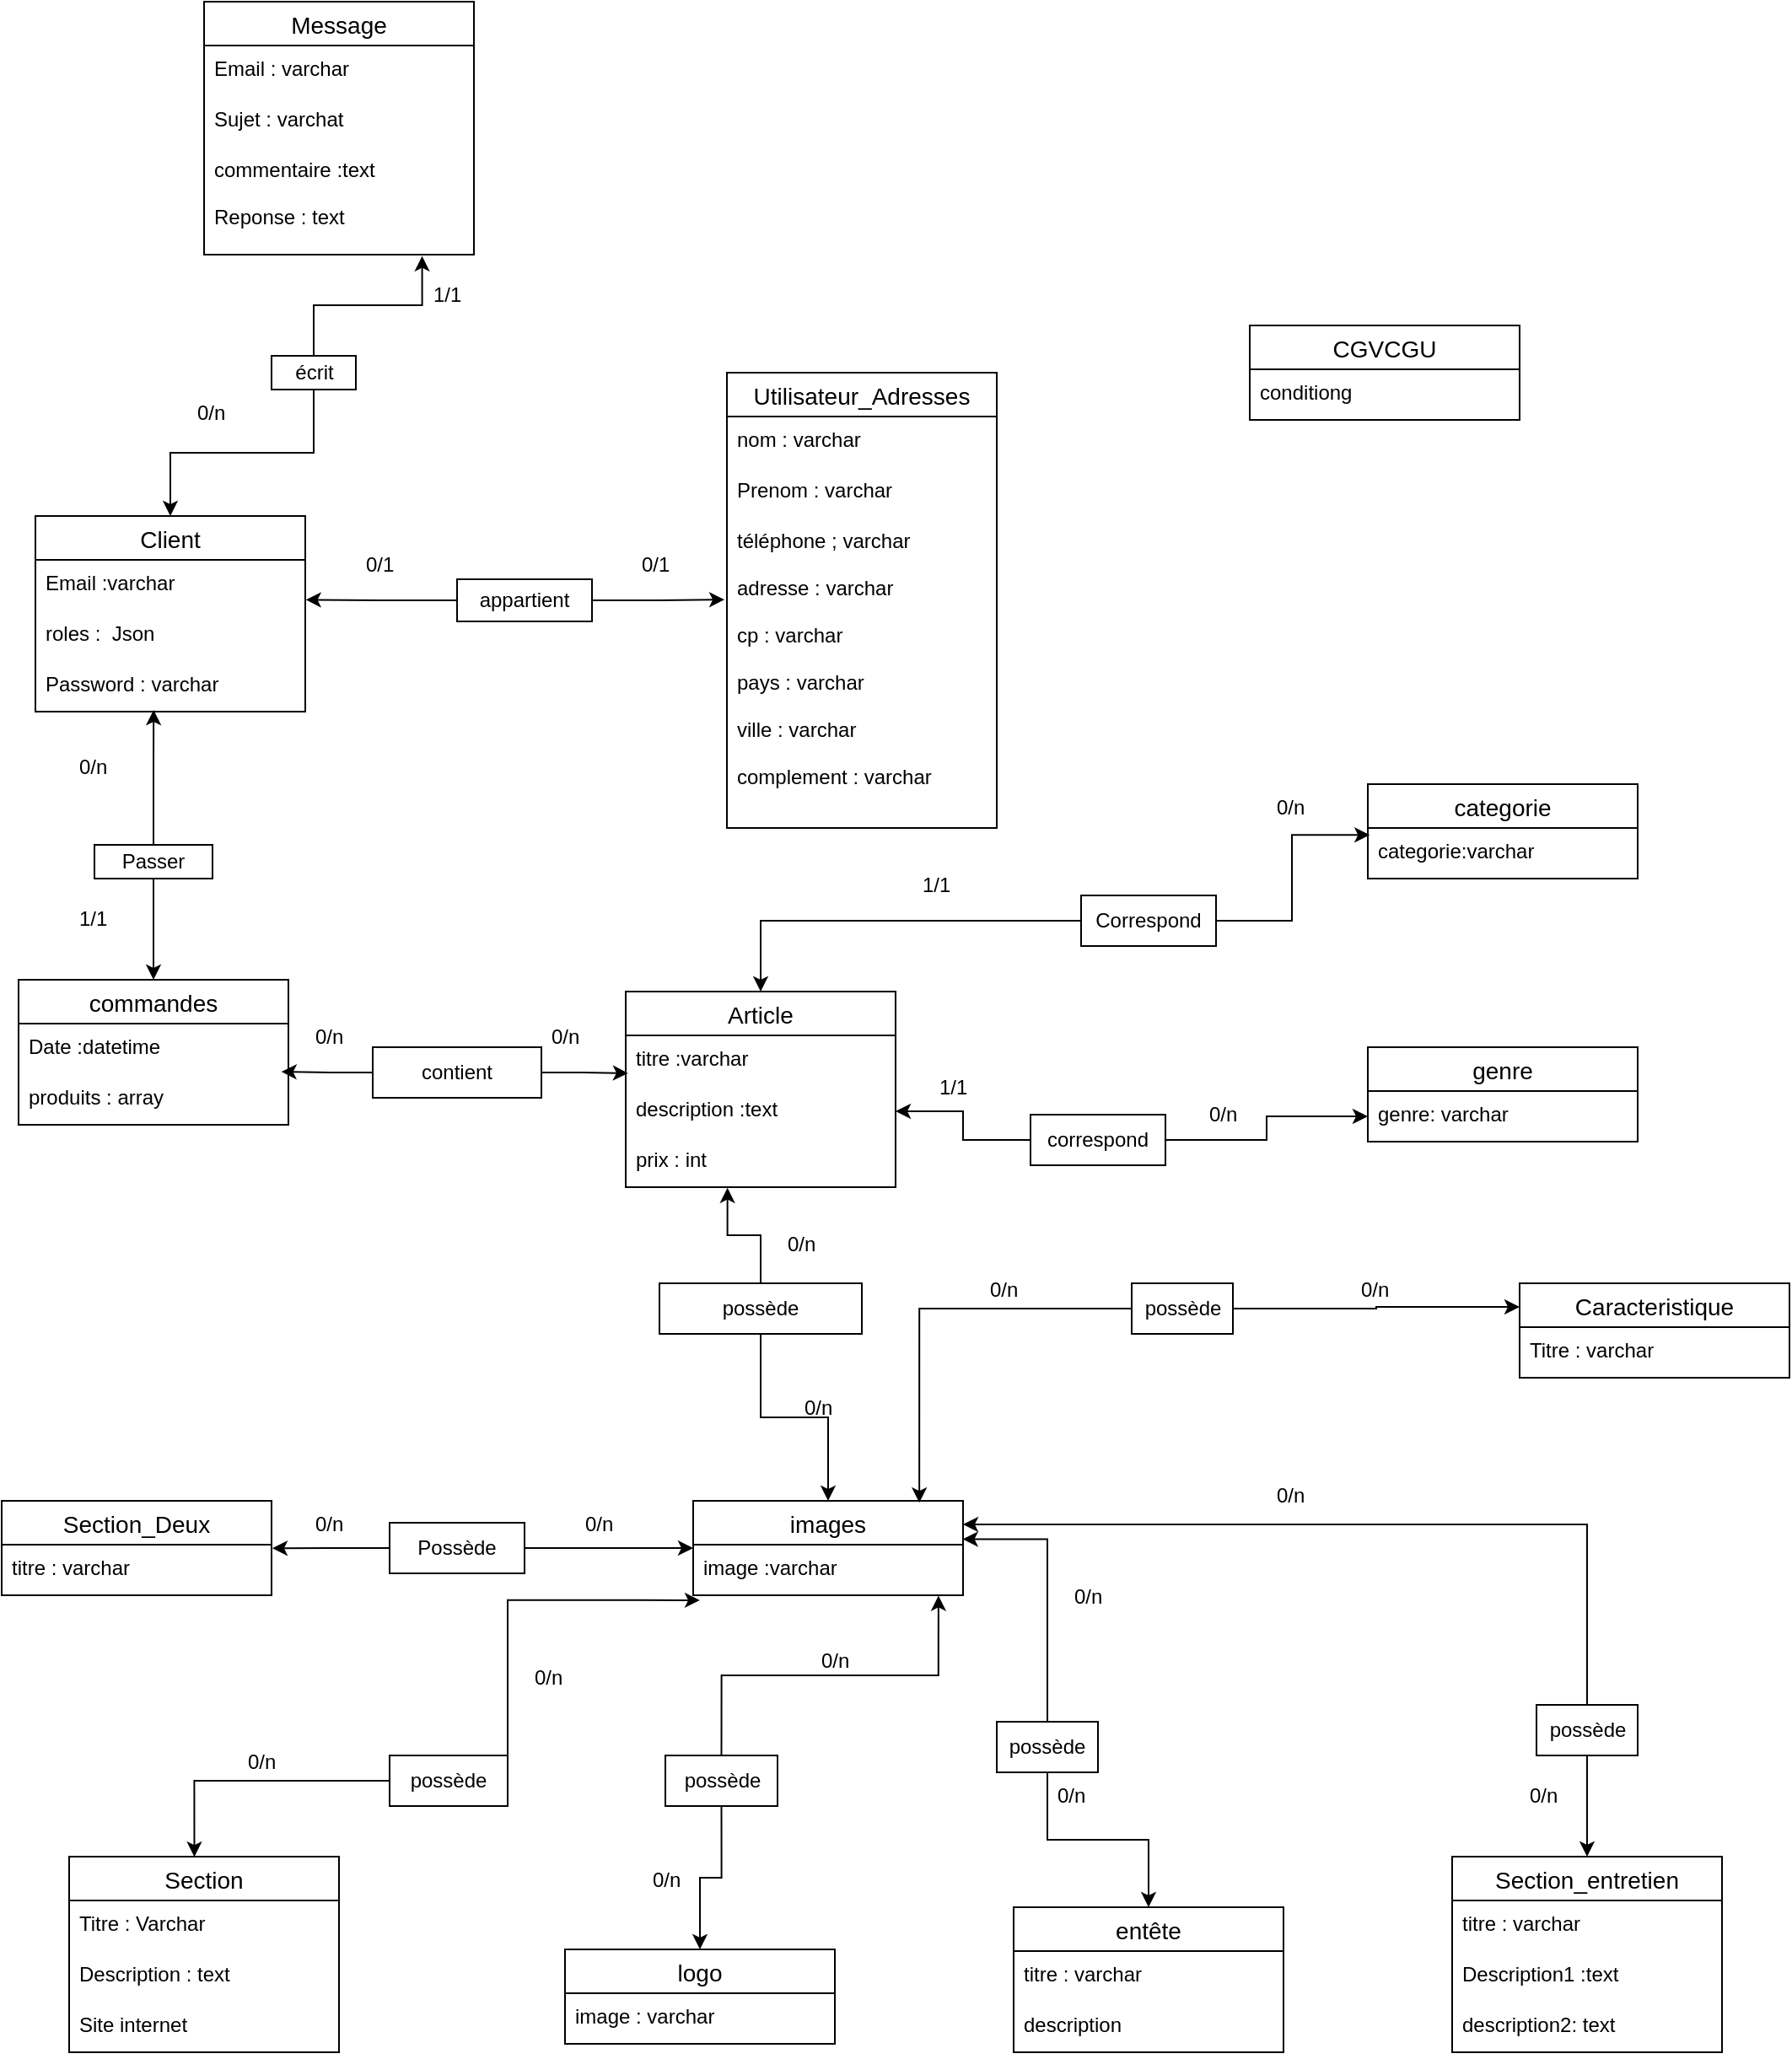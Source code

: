 <mxfile version="14.1.9" type="device"><diagram id="tXQiZBg781N0s-4ji5vm" name="Page-1"><mxGraphModel dx="2271" dy="1147" grid="1" gridSize="10" guides="1" tooltips="1" connect="1" arrows="1" fold="1" page="1" pageScale="1" pageWidth="827" pageHeight="1169" math="0" shadow="0"><root><mxCell id="0"/><mxCell id="1" parent="0"/><mxCell id="ymwknzbMjtjiAnrcoAPd-6" value="Client" style="swimlane;fontStyle=0;childLayout=stackLayout;horizontal=1;startSize=26;horizontalStack=0;resizeParent=1;resizeParentMax=0;resizeLast=0;collapsible=1;marginBottom=0;align=center;fontSize=14;" vertex="1" parent="1"><mxGeometry x="20" y="585" width="160" height="116" as="geometry"/></mxCell><mxCell id="ymwknzbMjtjiAnrcoAPd-7" value="Email :varchar" style="text;strokeColor=none;fillColor=none;spacingLeft=4;spacingRight=4;overflow=hidden;rotatable=0;points=[[0,0.5],[1,0.5]];portConstraint=eastwest;fontSize=12;" vertex="1" parent="ymwknzbMjtjiAnrcoAPd-6"><mxGeometry y="26" width="160" height="30" as="geometry"/></mxCell><mxCell id="ymwknzbMjtjiAnrcoAPd-8" value="roles :  Json" style="text;strokeColor=none;fillColor=none;spacingLeft=4;spacingRight=4;overflow=hidden;rotatable=0;points=[[0,0.5],[1,0.5]];portConstraint=eastwest;fontSize=12;" vertex="1" parent="ymwknzbMjtjiAnrcoAPd-6"><mxGeometry y="56" width="160" height="30" as="geometry"/></mxCell><mxCell id="ymwknzbMjtjiAnrcoAPd-9" value="Password : varchar" style="text;strokeColor=none;fillColor=none;spacingLeft=4;spacingRight=4;overflow=hidden;rotatable=0;points=[[0,0.5],[1,0.5]];portConstraint=eastwest;fontSize=12;" vertex="1" parent="ymwknzbMjtjiAnrcoAPd-6"><mxGeometry y="86" width="160" height="30" as="geometry"/></mxCell><mxCell id="ymwknzbMjtjiAnrcoAPd-10" value="Article" style="swimlane;fontStyle=0;childLayout=stackLayout;horizontal=1;startSize=26;horizontalStack=0;resizeParent=1;resizeParentMax=0;resizeLast=0;collapsible=1;marginBottom=0;align=center;fontSize=14;" vertex="1" parent="1"><mxGeometry x="370" y="867" width="160" height="116" as="geometry"/></mxCell><mxCell id="ymwknzbMjtjiAnrcoAPd-11" value="titre :varchar" style="text;strokeColor=none;fillColor=none;spacingLeft=4;spacingRight=4;overflow=hidden;rotatable=0;points=[[0,0.5],[1,0.5]];portConstraint=eastwest;fontSize=12;" vertex="1" parent="ymwknzbMjtjiAnrcoAPd-10"><mxGeometry y="26" width="160" height="30" as="geometry"/></mxCell><mxCell id="ymwknzbMjtjiAnrcoAPd-12" value="description :text" style="text;strokeColor=none;fillColor=none;spacingLeft=4;spacingRight=4;overflow=hidden;rotatable=0;points=[[0,0.5],[1,0.5]];portConstraint=eastwest;fontSize=12;" vertex="1" parent="ymwknzbMjtjiAnrcoAPd-10"><mxGeometry y="56" width="160" height="30" as="geometry"/></mxCell><mxCell id="ymwknzbMjtjiAnrcoAPd-13" value="prix : int" style="text;strokeColor=none;fillColor=none;spacingLeft=4;spacingRight=4;overflow=hidden;rotatable=0;points=[[0,0.5],[1,0.5]];portConstraint=eastwest;fontSize=12;" vertex="1" parent="ymwknzbMjtjiAnrcoAPd-10"><mxGeometry y="86" width="160" height="30" as="geometry"/></mxCell><mxCell id="ymwknzbMjtjiAnrcoAPd-14" value="genre" style="swimlane;fontStyle=0;childLayout=stackLayout;horizontal=1;startSize=26;horizontalStack=0;resizeParent=1;resizeParentMax=0;resizeLast=0;collapsible=1;marginBottom=0;align=center;fontSize=14;" vertex="1" parent="1"><mxGeometry x="810" y="900" width="160" height="56" as="geometry"/></mxCell><mxCell id="ymwknzbMjtjiAnrcoAPd-15" value="genre: varchar" style="text;strokeColor=none;fillColor=none;spacingLeft=4;spacingRight=4;overflow=hidden;rotatable=0;points=[[0,0.5],[1,0.5]];portConstraint=eastwest;fontSize=12;" vertex="1" parent="ymwknzbMjtjiAnrcoAPd-14"><mxGeometry y="26" width="160" height="30" as="geometry"/></mxCell><mxCell id="ymwknzbMjtjiAnrcoAPd-18" value="categorie" style="swimlane;fontStyle=0;childLayout=stackLayout;horizontal=1;startSize=26;horizontalStack=0;resizeParent=1;resizeParentMax=0;resizeLast=0;collapsible=1;marginBottom=0;align=center;fontSize=14;" vertex="1" parent="1"><mxGeometry x="810" y="744" width="160" height="56" as="geometry"/></mxCell><mxCell id="ymwknzbMjtjiAnrcoAPd-20" value="categorie:varchar" style="text;strokeColor=none;fillColor=none;spacingLeft=4;spacingRight=4;overflow=hidden;rotatable=0;points=[[0,0.5],[1,0.5]];portConstraint=eastwest;fontSize=12;" vertex="1" parent="ymwknzbMjtjiAnrcoAPd-18"><mxGeometry y="26" width="160" height="30" as="geometry"/></mxCell><mxCell id="ymwknzbMjtjiAnrcoAPd-22" value="images" style="swimlane;fontStyle=0;childLayout=stackLayout;horizontal=1;startSize=26;horizontalStack=0;resizeParent=1;resizeParentMax=0;resizeLast=0;collapsible=1;marginBottom=0;align=center;fontSize=14;" vertex="1" parent="1"><mxGeometry x="410" y="1169" width="160" height="56" as="geometry"/></mxCell><mxCell id="ymwknzbMjtjiAnrcoAPd-23" value="image :varchar" style="text;strokeColor=none;fillColor=none;spacingLeft=4;spacingRight=4;overflow=hidden;rotatable=0;points=[[0,0.5],[1,0.5]];portConstraint=eastwest;fontSize=12;" vertex="1" parent="ymwknzbMjtjiAnrcoAPd-22"><mxGeometry y="26" width="160" height="30" as="geometry"/></mxCell><mxCell id="ymwknzbMjtjiAnrcoAPd-26" value="Caracteristique" style="swimlane;fontStyle=0;childLayout=stackLayout;horizontal=1;startSize=26;horizontalStack=0;resizeParent=1;resizeParentMax=0;resizeLast=0;collapsible=1;marginBottom=0;align=center;fontSize=14;" vertex="1" parent="1"><mxGeometry x="900" y="1040" width="160" height="56" as="geometry"/></mxCell><mxCell id="ymwknzbMjtjiAnrcoAPd-27" value="Titre : varchar" style="text;strokeColor=none;fillColor=none;spacingLeft=4;spacingRight=4;overflow=hidden;rotatable=0;points=[[0,0.5],[1,0.5]];portConstraint=eastwest;fontSize=12;" vertex="1" parent="ymwknzbMjtjiAnrcoAPd-26"><mxGeometry y="26" width="160" height="30" as="geometry"/></mxCell><mxCell id="ymwknzbMjtjiAnrcoAPd-30" value="CGVCGU" style="swimlane;fontStyle=0;childLayout=stackLayout;horizontal=1;startSize=26;horizontalStack=0;resizeParent=1;resizeParentMax=0;resizeLast=0;collapsible=1;marginBottom=0;align=center;fontSize=14;" vertex="1" parent="1"><mxGeometry x="740" y="472" width="160" height="56" as="geometry"/></mxCell><mxCell id="ymwknzbMjtjiAnrcoAPd-31" value="conditiong" style="text;strokeColor=none;fillColor=none;spacingLeft=4;spacingRight=4;overflow=hidden;rotatable=0;points=[[0,0.5],[1,0.5]];portConstraint=eastwest;fontSize=12;" vertex="1" parent="ymwknzbMjtjiAnrcoAPd-30"><mxGeometry y="26" width="160" height="30" as="geometry"/></mxCell><mxCell id="ymwknzbMjtjiAnrcoAPd-34" value="commandes" style="swimlane;fontStyle=0;childLayout=stackLayout;horizontal=1;startSize=26;horizontalStack=0;resizeParent=1;resizeParentMax=0;resizeLast=0;collapsible=1;marginBottom=0;align=center;fontSize=14;" vertex="1" parent="1"><mxGeometry x="10" y="860" width="160" height="86" as="geometry"/></mxCell><mxCell id="ymwknzbMjtjiAnrcoAPd-35" value="Date :datetime" style="text;strokeColor=none;fillColor=none;spacingLeft=4;spacingRight=4;overflow=hidden;rotatable=0;points=[[0,0.5],[1,0.5]];portConstraint=eastwest;fontSize=12;" vertex="1" parent="ymwknzbMjtjiAnrcoAPd-34"><mxGeometry y="26" width="160" height="30" as="geometry"/></mxCell><mxCell id="ymwknzbMjtjiAnrcoAPd-36" value="produits : array" style="text;strokeColor=none;fillColor=none;spacingLeft=4;spacingRight=4;overflow=hidden;rotatable=0;points=[[0,0.5],[1,0.5]];portConstraint=eastwest;fontSize=12;" vertex="1" parent="ymwknzbMjtjiAnrcoAPd-34"><mxGeometry y="56" width="160" height="30" as="geometry"/></mxCell><mxCell id="ymwknzbMjtjiAnrcoAPd-38" value="entête" style="swimlane;fontStyle=0;childLayout=stackLayout;horizontal=1;startSize=26;horizontalStack=0;resizeParent=1;resizeParentMax=0;resizeLast=0;collapsible=1;marginBottom=0;align=center;fontSize=14;" vertex="1" parent="1"><mxGeometry x="600" y="1410" width="160" height="86" as="geometry"/></mxCell><mxCell id="ymwknzbMjtjiAnrcoAPd-39" value="titre : varchar" style="text;strokeColor=none;fillColor=none;spacingLeft=4;spacingRight=4;overflow=hidden;rotatable=0;points=[[0,0.5],[1,0.5]];portConstraint=eastwest;fontSize=12;" vertex="1" parent="ymwknzbMjtjiAnrcoAPd-38"><mxGeometry y="26" width="160" height="30" as="geometry"/></mxCell><mxCell id="ymwknzbMjtjiAnrcoAPd-40" value="description" style="text;strokeColor=none;fillColor=none;spacingLeft=4;spacingRight=4;overflow=hidden;rotatable=0;points=[[0,0.5],[1,0.5]];portConstraint=eastwest;fontSize=12;" vertex="1" parent="ymwknzbMjtjiAnrcoAPd-38"><mxGeometry y="56" width="160" height="30" as="geometry"/></mxCell><mxCell id="ymwknzbMjtjiAnrcoAPd-42" value="Message" style="swimlane;fontStyle=0;childLayout=stackLayout;horizontal=1;startSize=26;horizontalStack=0;resizeParent=1;resizeParentMax=0;resizeLast=0;collapsible=1;marginBottom=0;align=center;fontSize=14;" vertex="1" parent="1"><mxGeometry x="120" y="280" width="160" height="150" as="geometry"/></mxCell><mxCell id="ymwknzbMjtjiAnrcoAPd-43" value="Email : varchar" style="text;strokeColor=none;fillColor=none;spacingLeft=4;spacingRight=4;overflow=hidden;rotatable=0;points=[[0,0.5],[1,0.5]];portConstraint=eastwest;fontSize=12;" vertex="1" parent="ymwknzbMjtjiAnrcoAPd-42"><mxGeometry y="26" width="160" height="30" as="geometry"/></mxCell><mxCell id="ymwknzbMjtjiAnrcoAPd-44" value="Sujet : varchat" style="text;strokeColor=none;fillColor=none;spacingLeft=4;spacingRight=4;overflow=hidden;rotatable=0;points=[[0,0.5],[1,0.5]];portConstraint=eastwest;fontSize=12;" vertex="1" parent="ymwknzbMjtjiAnrcoAPd-42"><mxGeometry y="56" width="160" height="30" as="geometry"/></mxCell><mxCell id="ymwknzbMjtjiAnrcoAPd-45" value="commentaire :text&#10;&#10;Reponse : text" style="text;strokeColor=none;fillColor=none;spacingLeft=4;spacingRight=4;overflow=hidden;rotatable=0;points=[[0,0.5],[1,0.5]];portConstraint=eastwest;fontSize=12;" vertex="1" parent="ymwknzbMjtjiAnrcoAPd-42"><mxGeometry y="86" width="160" height="64" as="geometry"/></mxCell><mxCell id="ymwknzbMjtjiAnrcoAPd-46" value="logo" style="swimlane;fontStyle=0;childLayout=stackLayout;horizontal=1;startSize=26;horizontalStack=0;resizeParent=1;resizeParentMax=0;resizeLast=0;collapsible=1;marginBottom=0;align=center;fontSize=14;" vertex="1" parent="1"><mxGeometry x="334" y="1435" width="160" height="56" as="geometry"/></mxCell><mxCell id="ymwknzbMjtjiAnrcoAPd-47" value="image : varchar" style="text;strokeColor=none;fillColor=none;spacingLeft=4;spacingRight=4;overflow=hidden;rotatable=0;points=[[0,0.5],[1,0.5]];portConstraint=eastwest;fontSize=12;" vertex="1" parent="ymwknzbMjtjiAnrcoAPd-46"><mxGeometry y="26" width="160" height="30" as="geometry"/></mxCell><mxCell id="ymwknzbMjtjiAnrcoAPd-50" value="Section" style="swimlane;fontStyle=0;childLayout=stackLayout;horizontal=1;startSize=26;horizontalStack=0;resizeParent=1;resizeParentMax=0;resizeLast=0;collapsible=1;marginBottom=0;align=center;fontSize=14;" vertex="1" parent="1"><mxGeometry x="40" y="1380" width="160" height="116" as="geometry"/></mxCell><mxCell id="ymwknzbMjtjiAnrcoAPd-51" value="Titre : Varchar" style="text;strokeColor=none;fillColor=none;spacingLeft=4;spacingRight=4;overflow=hidden;rotatable=0;points=[[0,0.5],[1,0.5]];portConstraint=eastwest;fontSize=12;" vertex="1" parent="ymwknzbMjtjiAnrcoAPd-50"><mxGeometry y="26" width="160" height="30" as="geometry"/></mxCell><mxCell id="ymwknzbMjtjiAnrcoAPd-52" value="Description : text" style="text;strokeColor=none;fillColor=none;spacingLeft=4;spacingRight=4;overflow=hidden;rotatable=0;points=[[0,0.5],[1,0.5]];portConstraint=eastwest;fontSize=12;" vertex="1" parent="ymwknzbMjtjiAnrcoAPd-50"><mxGeometry y="56" width="160" height="30" as="geometry"/></mxCell><mxCell id="ymwknzbMjtjiAnrcoAPd-53" value="Site internet" style="text;strokeColor=none;fillColor=none;spacingLeft=4;spacingRight=4;overflow=hidden;rotatable=0;points=[[0,0.5],[1,0.5]];portConstraint=eastwest;fontSize=12;" vertex="1" parent="ymwknzbMjtjiAnrcoAPd-50"><mxGeometry y="86" width="160" height="30" as="geometry"/></mxCell><mxCell id="ymwknzbMjtjiAnrcoAPd-54" value="Section_entretien" style="swimlane;fontStyle=0;childLayout=stackLayout;horizontal=1;startSize=26;horizontalStack=0;resizeParent=1;resizeParentMax=0;resizeLast=0;collapsible=1;marginBottom=0;align=center;fontSize=14;" vertex="1" parent="1"><mxGeometry x="860" y="1380" width="160" height="116" as="geometry"/></mxCell><mxCell id="ymwknzbMjtjiAnrcoAPd-55" value="titre : varchar" style="text;strokeColor=none;fillColor=none;spacingLeft=4;spacingRight=4;overflow=hidden;rotatable=0;points=[[0,0.5],[1,0.5]];portConstraint=eastwest;fontSize=12;" vertex="1" parent="ymwknzbMjtjiAnrcoAPd-54"><mxGeometry y="26" width="160" height="30" as="geometry"/></mxCell><mxCell id="ymwknzbMjtjiAnrcoAPd-56" value="Description1 :text" style="text;strokeColor=none;fillColor=none;spacingLeft=4;spacingRight=4;overflow=hidden;rotatable=0;points=[[0,0.5],[1,0.5]];portConstraint=eastwest;fontSize=12;" vertex="1" parent="ymwknzbMjtjiAnrcoAPd-54"><mxGeometry y="56" width="160" height="30" as="geometry"/></mxCell><mxCell id="ymwknzbMjtjiAnrcoAPd-57" value="description2: text" style="text;strokeColor=none;fillColor=none;spacingLeft=4;spacingRight=4;overflow=hidden;rotatable=0;points=[[0,0.5],[1,0.5]];portConstraint=eastwest;fontSize=12;" vertex="1" parent="ymwknzbMjtjiAnrcoAPd-54"><mxGeometry y="86" width="160" height="30" as="geometry"/></mxCell><mxCell id="ymwknzbMjtjiAnrcoAPd-58" value="Section_Deux" style="swimlane;fontStyle=0;childLayout=stackLayout;horizontal=1;startSize=26;horizontalStack=0;resizeParent=1;resizeParentMax=0;resizeLast=0;collapsible=1;marginBottom=0;align=center;fontSize=14;" vertex="1" parent="1"><mxGeometry y="1169" width="160" height="56" as="geometry"/></mxCell><mxCell id="ymwknzbMjtjiAnrcoAPd-60" value="titre : varchar" style="text;strokeColor=none;fillColor=none;spacingLeft=4;spacingRight=4;overflow=hidden;rotatable=0;points=[[0,0.5],[1,0.5]];portConstraint=eastwest;fontSize=12;" vertex="1" parent="ymwknzbMjtjiAnrcoAPd-58"><mxGeometry y="26" width="160" height="30" as="geometry"/></mxCell><mxCell id="ymwknzbMjtjiAnrcoAPd-62" value="Utilisateur_Adresses" style="swimlane;fontStyle=0;childLayout=stackLayout;horizontal=1;startSize=26;horizontalStack=0;resizeParent=1;resizeParentMax=0;resizeLast=0;collapsible=1;marginBottom=0;align=center;fontSize=14;" vertex="1" parent="1"><mxGeometry x="430" y="500" width="160" height="270" as="geometry"/></mxCell><mxCell id="ymwknzbMjtjiAnrcoAPd-63" value="nom : varchar" style="text;strokeColor=none;fillColor=none;spacingLeft=4;spacingRight=4;overflow=hidden;rotatable=0;points=[[0,0.5],[1,0.5]];portConstraint=eastwest;fontSize=12;" vertex="1" parent="ymwknzbMjtjiAnrcoAPd-62"><mxGeometry y="26" width="160" height="30" as="geometry"/></mxCell><mxCell id="ymwknzbMjtjiAnrcoAPd-64" value="Prenom : varchar" style="text;strokeColor=none;fillColor=none;spacingLeft=4;spacingRight=4;overflow=hidden;rotatable=0;points=[[0,0.5],[1,0.5]];portConstraint=eastwest;fontSize=12;" vertex="1" parent="ymwknzbMjtjiAnrcoAPd-62"><mxGeometry y="56" width="160" height="30" as="geometry"/></mxCell><mxCell id="ymwknzbMjtjiAnrcoAPd-65" value="téléphone ; varchar&#10;&#10;adresse : varchar&#10;&#10;cp : varchar&#10;&#10;pays : varchar&#10;&#10;ville : varchar&#10;&#10;complement : varchar" style="text;strokeColor=none;fillColor=none;spacingLeft=4;spacingRight=4;overflow=hidden;rotatable=0;points=[[0,0.5],[1,0.5]];portConstraint=eastwest;fontSize=12;" vertex="1" parent="ymwknzbMjtjiAnrcoAPd-62"><mxGeometry y="86" width="160" height="184" as="geometry"/></mxCell><mxCell id="ymwknzbMjtjiAnrcoAPd-69" style="edgeStyle=orthogonalEdgeStyle;rounded=0;orthogonalLoop=1;jettySize=auto;html=1;exitX=1;exitY=0.5;exitDx=0;exitDy=0;entryX=-0.009;entryY=0.264;entryDx=0;entryDy=0;entryPerimeter=0;" edge="1" parent="1" source="ymwknzbMjtjiAnrcoAPd-66" target="ymwknzbMjtjiAnrcoAPd-65"><mxGeometry relative="1" as="geometry"/></mxCell><mxCell id="ymwknzbMjtjiAnrcoAPd-71" style="edgeStyle=orthogonalEdgeStyle;rounded=0;orthogonalLoop=1;jettySize=auto;html=1;exitX=0;exitY=0.5;exitDx=0;exitDy=0;entryX=1.002;entryY=0.788;entryDx=0;entryDy=0;entryPerimeter=0;" edge="1" parent="1" source="ymwknzbMjtjiAnrcoAPd-66" target="ymwknzbMjtjiAnrcoAPd-7"><mxGeometry relative="1" as="geometry"/></mxCell><mxCell id="ymwknzbMjtjiAnrcoAPd-66" value="appartient" style="rounded=0;whiteSpace=wrap;html=1;" vertex="1" parent="1"><mxGeometry x="270" y="622.5" width="80" height="25" as="geometry"/></mxCell><mxCell id="ymwknzbMjtjiAnrcoAPd-73" style="edgeStyle=orthogonalEdgeStyle;rounded=0;orthogonalLoop=1;jettySize=auto;html=1;entryX=0.438;entryY=0.967;entryDx=0;entryDy=0;entryPerimeter=0;" edge="1" parent="1" source="ymwknzbMjtjiAnrcoAPd-72" target="ymwknzbMjtjiAnrcoAPd-9"><mxGeometry relative="1" as="geometry"/></mxCell><mxCell id="ymwknzbMjtjiAnrcoAPd-74" style="edgeStyle=orthogonalEdgeStyle;rounded=0;orthogonalLoop=1;jettySize=auto;html=1;exitX=0.5;exitY=1;exitDx=0;exitDy=0;entryX=0.5;entryY=0;entryDx=0;entryDy=0;" edge="1" parent="1" source="ymwknzbMjtjiAnrcoAPd-72" target="ymwknzbMjtjiAnrcoAPd-34"><mxGeometry relative="1" as="geometry"/></mxCell><mxCell id="ymwknzbMjtjiAnrcoAPd-72" value="Passer" style="rounded=0;whiteSpace=wrap;html=1;" vertex="1" parent="1"><mxGeometry x="55" y="780" width="70" height="20" as="geometry"/></mxCell><mxCell id="ymwknzbMjtjiAnrcoAPd-76" value="0/1" style="text;strokeColor=none;fillColor=none;spacingLeft=4;spacingRight=4;overflow=hidden;rotatable=0;points=[[0,0.5],[1,0.5]];portConstraint=eastwest;fontSize=12;" vertex="1" parent="1"><mxGeometry x="210" y="600" width="40" height="30" as="geometry"/></mxCell><mxCell id="ymwknzbMjtjiAnrcoAPd-77" value="0/n" style="text;strokeColor=none;fillColor=none;spacingLeft=4;spacingRight=4;overflow=hidden;rotatable=0;points=[[0,0.5],[1,0.5]];portConstraint=eastwest;fontSize=12;" vertex="1" parent="1"><mxGeometry x="40" y="720" width="40" height="30" as="geometry"/></mxCell><mxCell id="ymwknzbMjtjiAnrcoAPd-78" value="1/1" style="text;strokeColor=none;fillColor=none;spacingLeft=4;spacingRight=4;overflow=hidden;rotatable=0;points=[[0,0.5],[1,0.5]];portConstraint=eastwest;fontSize=12;" vertex="1" parent="1"><mxGeometry x="40" y="810" width="40" height="30" as="geometry"/></mxCell><mxCell id="ymwknzbMjtjiAnrcoAPd-79" value="0/1" style="text;strokeColor=none;fillColor=none;spacingLeft=4;spacingRight=4;overflow=hidden;rotatable=0;points=[[0,0.5],[1,0.5]];portConstraint=eastwest;fontSize=12;" vertex="1" parent="1"><mxGeometry x="373.5" y="600" width="40" height="30" as="geometry"/></mxCell><mxCell id="ymwknzbMjtjiAnrcoAPd-107" style="edgeStyle=orthogonalEdgeStyle;rounded=0;orthogonalLoop=1;jettySize=auto;html=1;exitX=0.5;exitY=0;exitDx=0;exitDy=0;entryX=0.999;entryY=-0.11;entryDx=0;entryDy=0;entryPerimeter=0;" edge="1" parent="1" source="ymwknzbMjtjiAnrcoAPd-80" target="ymwknzbMjtjiAnrcoAPd-23"><mxGeometry relative="1" as="geometry"/></mxCell><mxCell id="ymwknzbMjtjiAnrcoAPd-108" style="edgeStyle=orthogonalEdgeStyle;rounded=0;orthogonalLoop=1;jettySize=auto;html=1;exitX=0.5;exitY=1;exitDx=0;exitDy=0;entryX=0.5;entryY=0;entryDx=0;entryDy=0;" edge="1" parent="1" source="ymwknzbMjtjiAnrcoAPd-80" target="ymwknzbMjtjiAnrcoAPd-38"><mxGeometry relative="1" as="geometry"/></mxCell><mxCell id="ymwknzbMjtjiAnrcoAPd-80" value="possède" style="rounded=0;whiteSpace=wrap;html=1;" vertex="1" parent="1"><mxGeometry x="590" y="1300" width="60" height="30" as="geometry"/></mxCell><mxCell id="ymwknzbMjtjiAnrcoAPd-83" style="edgeStyle=orthogonalEdgeStyle;rounded=0;orthogonalLoop=1;jettySize=auto;html=1;exitX=1;exitY=0.5;exitDx=0;exitDy=0;entryX=0.009;entryY=0.748;entryDx=0;entryDy=0;entryPerimeter=0;" edge="1" parent="1" source="ymwknzbMjtjiAnrcoAPd-81" target="ymwknzbMjtjiAnrcoAPd-11"><mxGeometry relative="1" as="geometry"/></mxCell><mxCell id="ymwknzbMjtjiAnrcoAPd-85" style="edgeStyle=orthogonalEdgeStyle;rounded=0;orthogonalLoop=1;jettySize=auto;html=1;exitX=0;exitY=0.5;exitDx=0;exitDy=0;entryX=0.974;entryY=-0.049;entryDx=0;entryDy=0;entryPerimeter=0;" edge="1" parent="1" source="ymwknzbMjtjiAnrcoAPd-81" target="ymwknzbMjtjiAnrcoAPd-36"><mxGeometry relative="1" as="geometry"/></mxCell><mxCell id="ymwknzbMjtjiAnrcoAPd-81" value="contient" style="rounded=0;whiteSpace=wrap;html=1;" vertex="1" parent="1"><mxGeometry x="220" y="900" width="100" height="30" as="geometry"/></mxCell><mxCell id="ymwknzbMjtjiAnrcoAPd-103" style="edgeStyle=orthogonalEdgeStyle;rounded=0;orthogonalLoop=1;jettySize=auto;html=1;exitX=1;exitY=0;exitDx=0;exitDy=0;entryX=0.025;entryY=1.098;entryDx=0;entryDy=0;entryPerimeter=0;" edge="1" parent="1" source="ymwknzbMjtjiAnrcoAPd-86" target="ymwknzbMjtjiAnrcoAPd-23"><mxGeometry relative="1" as="geometry"/></mxCell><mxCell id="ymwknzbMjtjiAnrcoAPd-104" style="edgeStyle=orthogonalEdgeStyle;rounded=0;orthogonalLoop=1;jettySize=auto;html=1;exitX=0;exitY=0.5;exitDx=0;exitDy=0;entryX=0.464;entryY=0.001;entryDx=0;entryDy=0;entryPerimeter=0;" edge="1" parent="1" source="ymwknzbMjtjiAnrcoAPd-86" target="ymwknzbMjtjiAnrcoAPd-50"><mxGeometry relative="1" as="geometry"/></mxCell><mxCell id="ymwknzbMjtjiAnrcoAPd-86" value="possède" style="rounded=0;whiteSpace=wrap;html=1;" vertex="1" parent="1"><mxGeometry x="230" y="1320" width="70" height="30" as="geometry"/></mxCell><mxCell id="ymwknzbMjtjiAnrcoAPd-101" style="edgeStyle=orthogonalEdgeStyle;rounded=0;orthogonalLoop=1;jettySize=auto;html=1;exitX=1;exitY=0.5;exitDx=0;exitDy=0;entryX=0;entryY=0.5;entryDx=0;entryDy=0;" edge="1" parent="1" source="ymwknzbMjtjiAnrcoAPd-87" target="ymwknzbMjtjiAnrcoAPd-22"><mxGeometry relative="1" as="geometry"/></mxCell><mxCell id="ymwknzbMjtjiAnrcoAPd-111" style="edgeStyle=orthogonalEdgeStyle;rounded=0;orthogonalLoop=1;jettySize=auto;html=1;exitX=0;exitY=0.5;exitDx=0;exitDy=0;entryX=1.003;entryY=0.071;entryDx=0;entryDy=0;entryPerimeter=0;" edge="1" parent="1" source="ymwknzbMjtjiAnrcoAPd-87" target="ymwknzbMjtjiAnrcoAPd-60"><mxGeometry relative="1" as="geometry"/></mxCell><mxCell id="ymwknzbMjtjiAnrcoAPd-87" value="Possède" style="rounded=0;whiteSpace=wrap;html=1;" vertex="1" parent="1"><mxGeometry x="230" y="1182" width="80" height="30" as="geometry"/></mxCell><mxCell id="ymwknzbMjtjiAnrcoAPd-88" value="0/n" style="text;strokeColor=none;fillColor=none;spacingLeft=4;spacingRight=4;overflow=hidden;rotatable=0;points=[[0,0.5],[1,0.5]];portConstraint=eastwest;fontSize=12;" vertex="1" parent="1"><mxGeometry x="180" y="880" width="40" height="30" as="geometry"/></mxCell><mxCell id="ymwknzbMjtjiAnrcoAPd-90" value="0/n" style="text;strokeColor=none;fillColor=none;spacingLeft=4;spacingRight=4;overflow=hidden;rotatable=0;points=[[0,0.5],[1,0.5]];portConstraint=eastwest;fontSize=12;" vertex="1" parent="1"><mxGeometry x="320" y="880" width="40" height="30" as="geometry"/></mxCell><mxCell id="ymwknzbMjtjiAnrcoAPd-105" style="edgeStyle=orthogonalEdgeStyle;rounded=0;orthogonalLoop=1;jettySize=auto;html=1;exitX=0.5;exitY=0;exitDx=0;exitDy=0;entryX=0.909;entryY=1.007;entryDx=0;entryDy=0;entryPerimeter=0;" edge="1" parent="1" source="ymwknzbMjtjiAnrcoAPd-91" target="ymwknzbMjtjiAnrcoAPd-23"><mxGeometry relative="1" as="geometry"/></mxCell><mxCell id="ymwknzbMjtjiAnrcoAPd-106" style="edgeStyle=orthogonalEdgeStyle;rounded=0;orthogonalLoop=1;jettySize=auto;html=1;exitX=0.5;exitY=1;exitDx=0;exitDy=0;" edge="1" parent="1" source="ymwknzbMjtjiAnrcoAPd-91" target="ymwknzbMjtjiAnrcoAPd-46"><mxGeometry relative="1" as="geometry"/></mxCell><mxCell id="ymwknzbMjtjiAnrcoAPd-91" value="possède" style="rounded=0;whiteSpace=wrap;html=1;" vertex="1" parent="1"><mxGeometry x="393.5" y="1320" width="66.5" height="30" as="geometry"/></mxCell><mxCell id="ymwknzbMjtjiAnrcoAPd-94" style="edgeStyle=orthogonalEdgeStyle;rounded=0;orthogonalLoop=1;jettySize=auto;html=1;exitX=0.5;exitY=0;exitDx=0;exitDy=0;entryX=0.377;entryY=1.012;entryDx=0;entryDy=0;entryPerimeter=0;" edge="1" parent="1" source="ymwknzbMjtjiAnrcoAPd-92" target="ymwknzbMjtjiAnrcoAPd-13"><mxGeometry relative="1" as="geometry"/></mxCell><mxCell id="ymwknzbMjtjiAnrcoAPd-95" style="edgeStyle=orthogonalEdgeStyle;rounded=0;orthogonalLoop=1;jettySize=auto;html=1;exitX=0.5;exitY=1;exitDx=0;exitDy=0;entryX=0.5;entryY=0;entryDx=0;entryDy=0;" edge="1" parent="1" source="ymwknzbMjtjiAnrcoAPd-92" target="ymwknzbMjtjiAnrcoAPd-22"><mxGeometry relative="1" as="geometry"/></mxCell><mxCell id="ymwknzbMjtjiAnrcoAPd-92" value="possède" style="rounded=0;whiteSpace=wrap;html=1;" vertex="1" parent="1"><mxGeometry x="390" y="1040" width="120" height="30" as="geometry"/></mxCell><mxCell id="ymwknzbMjtjiAnrcoAPd-96" value="0/n" style="text;strokeColor=none;fillColor=none;spacingLeft=4;spacingRight=4;overflow=hidden;rotatable=0;points=[[0,0.5],[1,0.5]];portConstraint=eastwest;fontSize=12;" vertex="1" parent="1"><mxGeometry x="460" y="1003" width="40" height="30" as="geometry"/></mxCell><mxCell id="ymwknzbMjtjiAnrcoAPd-97" value="0/n" style="text;strokeColor=none;fillColor=none;spacingLeft=4;spacingRight=4;overflow=hidden;rotatable=0;points=[[0,0.5],[1,0.5]];portConstraint=eastwest;fontSize=12;" vertex="1" parent="1"><mxGeometry x="470" y="1100" width="40" height="30" as="geometry"/></mxCell><mxCell id="ymwknzbMjtjiAnrcoAPd-109" style="edgeStyle=orthogonalEdgeStyle;rounded=0;orthogonalLoop=1;jettySize=auto;html=1;exitX=0.5;exitY=0;exitDx=0;exitDy=0;entryX=1;entryY=0.25;entryDx=0;entryDy=0;" edge="1" parent="1" source="ymwknzbMjtjiAnrcoAPd-99" target="ymwknzbMjtjiAnrcoAPd-22"><mxGeometry relative="1" as="geometry"/></mxCell><mxCell id="ymwknzbMjtjiAnrcoAPd-110" style="edgeStyle=orthogonalEdgeStyle;rounded=0;orthogonalLoop=1;jettySize=auto;html=1;exitX=0.5;exitY=1;exitDx=0;exitDy=0;entryX=0.5;entryY=0;entryDx=0;entryDy=0;" edge="1" parent="1" source="ymwknzbMjtjiAnrcoAPd-99" target="ymwknzbMjtjiAnrcoAPd-54"><mxGeometry relative="1" as="geometry"/></mxCell><mxCell id="ymwknzbMjtjiAnrcoAPd-99" value="possède" style="html=1;dashed=0;whitespace=wrap;" vertex="1" parent="1"><mxGeometry x="910" y="1290" width="60" height="30" as="geometry"/></mxCell><mxCell id="ymwknzbMjtjiAnrcoAPd-112" value="0/n" style="text;strokeColor=none;fillColor=none;spacingLeft=4;spacingRight=4;overflow=hidden;rotatable=0;points=[[0,0.5],[1,0.5]];portConstraint=eastwest;fontSize=12;" vertex="1" parent="1"><mxGeometry x="180" y="1169" width="40" height="30" as="geometry"/></mxCell><mxCell id="ymwknzbMjtjiAnrcoAPd-113" value="0/n" style="text;strokeColor=none;fillColor=none;spacingLeft=4;spacingRight=4;overflow=hidden;rotatable=0;points=[[0,0.5],[1,0.5]];portConstraint=eastwest;fontSize=12;" vertex="1" parent="1"><mxGeometry x="620" y="1330" width="40" height="30" as="geometry"/></mxCell><mxCell id="ymwknzbMjtjiAnrcoAPd-114" value="0/n" style="text;strokeColor=none;fillColor=none;spacingLeft=4;spacingRight=4;overflow=hidden;rotatable=0;points=[[0,0.5],[1,0.5]];portConstraint=eastwest;fontSize=12;" vertex="1" parent="1"><mxGeometry x="630" y="1212" width="40" height="30" as="geometry"/></mxCell><mxCell id="ymwknzbMjtjiAnrcoAPd-115" value="0/n" style="text;strokeColor=none;fillColor=none;spacingLeft=4;spacingRight=4;overflow=hidden;rotatable=0;points=[[0,0.5],[1,0.5]];portConstraint=eastwest;fontSize=12;" vertex="1" parent="1"><mxGeometry x="900" y="1330" width="40" height="30" as="geometry"/></mxCell><mxCell id="ymwknzbMjtjiAnrcoAPd-116" value="0/n" style="text;strokeColor=none;fillColor=none;spacingLeft=4;spacingRight=4;overflow=hidden;rotatable=0;points=[[0,0.5],[1,0.5]];portConstraint=eastwest;fontSize=12;" vertex="1" parent="1"><mxGeometry x="750" y="1152" width="40" height="30" as="geometry"/></mxCell><mxCell id="ymwknzbMjtjiAnrcoAPd-117" value="0/n" style="text;strokeColor=none;fillColor=none;spacingLeft=4;spacingRight=4;overflow=hidden;rotatable=0;points=[[0,0.5],[1,0.5]];portConstraint=eastwest;fontSize=12;" vertex="1" parent="1"><mxGeometry x="480" y="1250" width="40" height="30" as="geometry"/></mxCell><mxCell id="ymwknzbMjtjiAnrcoAPd-118" value="0/n" style="text;strokeColor=none;fillColor=none;spacingLeft=4;spacingRight=4;overflow=hidden;rotatable=0;points=[[0,0.5],[1,0.5]];portConstraint=eastwest;fontSize=12;" vertex="1" parent="1"><mxGeometry x="380" y="1380" width="40" height="30" as="geometry"/></mxCell><mxCell id="ymwknzbMjtjiAnrcoAPd-119" value="0/n" style="text;strokeColor=none;fillColor=none;spacingLeft=4;spacingRight=4;overflow=hidden;rotatable=0;points=[[0,0.5],[1,0.5]];portConstraint=eastwest;fontSize=12;" vertex="1" parent="1"><mxGeometry x="310" y="1260" width="40" height="30" as="geometry"/></mxCell><mxCell id="ymwknzbMjtjiAnrcoAPd-120" value="0/n" style="text;strokeColor=none;fillColor=none;spacingLeft=4;spacingRight=4;overflow=hidden;rotatable=0;points=[[0,0.5],[1,0.5]];portConstraint=eastwest;fontSize=12;" vertex="1" parent="1"><mxGeometry x="140" y="1310" width="40" height="30" as="geometry"/></mxCell><mxCell id="ymwknzbMjtjiAnrcoAPd-121" value="0/n" style="text;strokeColor=none;fillColor=none;spacingLeft=4;spacingRight=4;overflow=hidden;rotatable=0;points=[[0,0.5],[1,0.5]];portConstraint=eastwest;fontSize=12;" vertex="1" parent="1"><mxGeometry x="340" y="1169" width="40" height="30" as="geometry"/></mxCell><mxCell id="ymwknzbMjtjiAnrcoAPd-123" style="edgeStyle=orthogonalEdgeStyle;rounded=0;orthogonalLoop=1;jettySize=auto;html=1;exitX=0;exitY=0.5;exitDx=0;exitDy=0;entryX=0.838;entryY=0.02;entryDx=0;entryDy=0;entryPerimeter=0;" edge="1" parent="1" source="ymwknzbMjtjiAnrcoAPd-122" target="ymwknzbMjtjiAnrcoAPd-22"><mxGeometry relative="1" as="geometry"/></mxCell><mxCell id="ymwknzbMjtjiAnrcoAPd-124" style="edgeStyle=orthogonalEdgeStyle;rounded=0;orthogonalLoop=1;jettySize=auto;html=1;exitX=1;exitY=0.5;exitDx=0;exitDy=0;entryX=0;entryY=0.25;entryDx=0;entryDy=0;" edge="1" parent="1" source="ymwknzbMjtjiAnrcoAPd-122" target="ymwknzbMjtjiAnrcoAPd-26"><mxGeometry relative="1" as="geometry"/></mxCell><mxCell id="ymwknzbMjtjiAnrcoAPd-122" value="possède" style="html=1;dashed=0;whitespace=wrap;" vertex="1" parent="1"><mxGeometry x="670" y="1040" width="60" height="30" as="geometry"/></mxCell><mxCell id="ymwknzbMjtjiAnrcoAPd-125" value="0/n" style="text;strokeColor=none;fillColor=none;spacingLeft=4;spacingRight=4;overflow=hidden;rotatable=0;points=[[0,0.5],[1,0.5]];portConstraint=eastwest;fontSize=12;" vertex="1" parent="1"><mxGeometry x="800" y="1030" width="40" height="30" as="geometry"/></mxCell><mxCell id="ymwknzbMjtjiAnrcoAPd-126" value="0/n" style="text;strokeColor=none;fillColor=none;spacingLeft=4;spacingRight=4;overflow=hidden;rotatable=0;points=[[0,0.5],[1,0.5]];portConstraint=eastwest;fontSize=12;" vertex="1" parent="1"><mxGeometry x="580" y="1030" width="40" height="30" as="geometry"/></mxCell><mxCell id="ymwknzbMjtjiAnrcoAPd-133" style="edgeStyle=orthogonalEdgeStyle;rounded=0;orthogonalLoop=1;jettySize=auto;html=1;exitX=1;exitY=0.5;exitDx=0;exitDy=0;" edge="1" parent="1" source="ymwknzbMjtjiAnrcoAPd-128" target="ymwknzbMjtjiAnrcoAPd-15"><mxGeometry relative="1" as="geometry"/></mxCell><mxCell id="ymwknzbMjtjiAnrcoAPd-134" style="edgeStyle=orthogonalEdgeStyle;rounded=0;orthogonalLoop=1;jettySize=auto;html=1;exitX=0;exitY=0.5;exitDx=0;exitDy=0;entryX=1;entryY=0.5;entryDx=0;entryDy=0;" edge="1" parent="1" source="ymwknzbMjtjiAnrcoAPd-128" target="ymwknzbMjtjiAnrcoAPd-12"><mxGeometry relative="1" as="geometry"/></mxCell><mxCell id="ymwknzbMjtjiAnrcoAPd-128" value="correspond" style="rounded=0;whiteSpace=wrap;html=1;" vertex="1" parent="1"><mxGeometry x="610" y="940" width="80" height="30" as="geometry"/></mxCell><mxCell id="ymwknzbMjtjiAnrcoAPd-130" style="edgeStyle=orthogonalEdgeStyle;rounded=0;orthogonalLoop=1;jettySize=auto;html=1;exitX=1;exitY=0.5;exitDx=0;exitDy=0;entryX=0.007;entryY=0.138;entryDx=0;entryDy=0;entryPerimeter=0;" edge="1" parent="1" source="ymwknzbMjtjiAnrcoAPd-129" target="ymwknzbMjtjiAnrcoAPd-20"><mxGeometry relative="1" as="geometry"/></mxCell><mxCell id="ymwknzbMjtjiAnrcoAPd-132" style="edgeStyle=orthogonalEdgeStyle;rounded=0;orthogonalLoop=1;jettySize=auto;html=1;exitX=0;exitY=0.5;exitDx=0;exitDy=0;" edge="1" parent="1" source="ymwknzbMjtjiAnrcoAPd-129" target="ymwknzbMjtjiAnrcoAPd-10"><mxGeometry relative="1" as="geometry"/></mxCell><mxCell id="ymwknzbMjtjiAnrcoAPd-129" value="Correspond" style="rounded=0;whiteSpace=wrap;html=1;" vertex="1" parent="1"><mxGeometry x="640" y="810" width="80" height="30" as="geometry"/></mxCell><mxCell id="ymwknzbMjtjiAnrcoAPd-135" value="1/1" style="text;strokeColor=none;fillColor=none;spacingLeft=4;spacingRight=4;overflow=hidden;rotatable=0;points=[[0,0.5],[1,0.5]];portConstraint=eastwest;fontSize=12;" vertex="1" parent="1"><mxGeometry x="540" y="790" width="40" height="30" as="geometry"/></mxCell><mxCell id="ymwknzbMjtjiAnrcoAPd-136" value="0/n" style="text;strokeColor=none;fillColor=none;spacingLeft=4;spacingRight=4;overflow=hidden;rotatable=0;points=[[0,0.5],[1,0.5]];portConstraint=eastwest;fontSize=12;" vertex="1" parent="1"><mxGeometry x="710" y="926" width="40" height="30" as="geometry"/></mxCell><mxCell id="ymwknzbMjtjiAnrcoAPd-137" value="1/1" style="text;strokeColor=none;fillColor=none;spacingLeft=4;spacingRight=4;overflow=hidden;rotatable=0;points=[[0,0.5],[1,0.5]];portConstraint=eastwest;fontSize=12;" vertex="1" parent="1"><mxGeometry x="550" y="910" width="40" height="30" as="geometry"/></mxCell><mxCell id="ymwknzbMjtjiAnrcoAPd-139" value="0/n" style="text;strokeColor=none;fillColor=none;spacingLeft=4;spacingRight=4;overflow=hidden;rotatable=0;points=[[0,0.5],[1,0.5]];portConstraint=eastwest;fontSize=12;" vertex="1" parent="1"><mxGeometry x="750" y="744" width="40" height="30" as="geometry"/></mxCell><mxCell id="ymwknzbMjtjiAnrcoAPd-141" style="edgeStyle=orthogonalEdgeStyle;rounded=0;orthogonalLoop=1;jettySize=auto;html=1;exitX=0.5;exitY=1;exitDx=0;exitDy=0;entryX=0.5;entryY=0;entryDx=0;entryDy=0;" edge="1" parent="1" source="ymwknzbMjtjiAnrcoAPd-140" target="ymwknzbMjtjiAnrcoAPd-6"><mxGeometry relative="1" as="geometry"/></mxCell><mxCell id="ymwknzbMjtjiAnrcoAPd-142" style="edgeStyle=orthogonalEdgeStyle;rounded=0;orthogonalLoop=1;jettySize=auto;html=1;entryX=0.808;entryY=1.013;entryDx=0;entryDy=0;entryPerimeter=0;" edge="1" parent="1" source="ymwknzbMjtjiAnrcoAPd-140" target="ymwknzbMjtjiAnrcoAPd-45"><mxGeometry relative="1" as="geometry"/></mxCell><mxCell id="ymwknzbMjtjiAnrcoAPd-140" value="écrit" style="html=1;dashed=0;whitespace=wrap;" vertex="1" parent="1"><mxGeometry x="160" y="490" width="50" height="20" as="geometry"/></mxCell><mxCell id="ymwknzbMjtjiAnrcoAPd-143" value="1/1" style="text;strokeColor=none;fillColor=none;spacingLeft=4;spacingRight=4;overflow=hidden;rotatable=0;points=[[0,0.5],[1,0.5]];portConstraint=eastwest;fontSize=12;" vertex="1" parent="1"><mxGeometry x="250" y="440" width="40" height="30" as="geometry"/></mxCell><mxCell id="ymwknzbMjtjiAnrcoAPd-144" value="0/n" style="text;strokeColor=none;fillColor=none;spacingLeft=4;spacingRight=4;overflow=hidden;rotatable=0;points=[[0,0.5],[1,0.5]];portConstraint=eastwest;fontSize=12;" vertex="1" parent="1"><mxGeometry x="110" y="510" width="40" height="30" as="geometry"/></mxCell></root></mxGraphModel></diagram></mxfile>